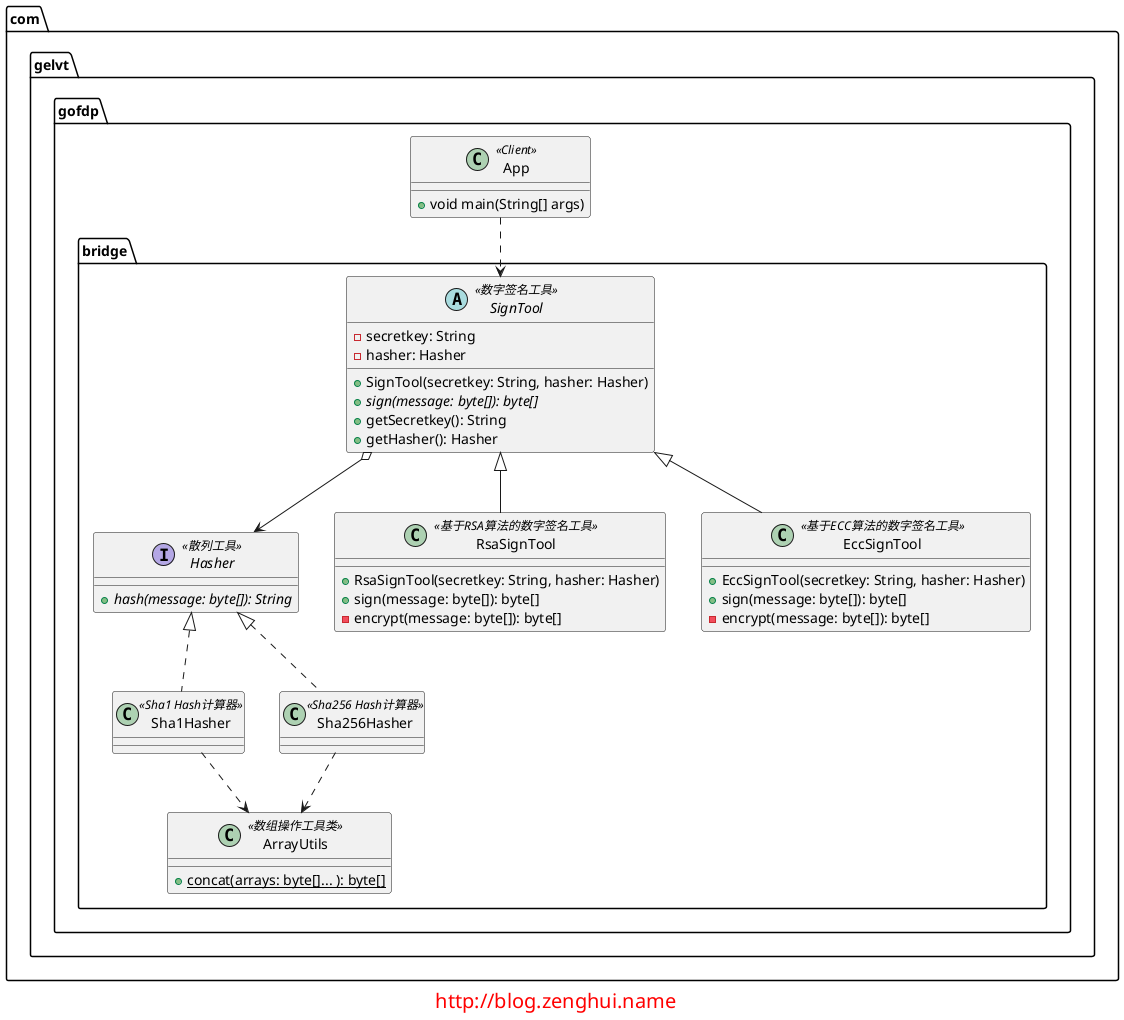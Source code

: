 @startuml

package com.gelvt.gofdp.bridge{

    abstract class SignTool <<数字签名工具>> {
        - secretkey: String
        - hasher: Hasher
        + SignTool(secretkey: String, hasher: Hasher)
        + {abstract} sign(message: byte[]): byte[]
        + getSecretkey(): String
        + getHasher(): Hasher
    }

    interface Hasher <<散列工具>>{
        + {abstract} hash(message: byte[]): String
    }

    SignTool o--> Hasher

    class Sha1Hasher <<Sha1 Hash计算器>>{
    }

    class Sha256Hasher <<Sha256 Hash计算器>>{
    }

    Hasher <|.. Sha1Hasher
    Hasher <|.. Sha256Hasher

    class RsaSignTool <<基于RSA算法的数字签名工具>>{
        + RsaSignTool(secretkey: String, hasher: Hasher)
        + sign(message: byte[]): byte[]
        - encrypt(message: byte[]): byte[]
    }

    class EccSignTool <<基于ECC算法的数字签名工具>>{
        + EccSignTool(secretkey: String, hasher: Hasher)
        + sign(message: byte[]): byte[]
        - encrypt(message: byte[]): byte[]
    }

    SignTool <|-- RsaSignTool
    SignTool <|-- EccSignTool

    class ArrayUtils <<数组操作工具类>>{
        + {static} concat(arrays: byte[]... ): byte[]
    }

    Sha1Hasher ..> ArrayUtils
    Sha256Hasher ..> ArrayUtils

}

package com.gelvt.gofdp{
    class App <<Client>>{
        + void main(String[] args)
    }
}

App ..> SignTool


footer
<font size="20" color="red">http://blog.zenghui.name</font>
endfooter

@enduml